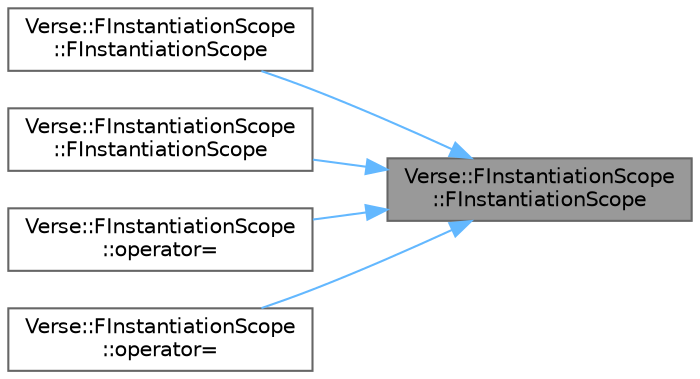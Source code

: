 digraph "Verse::FInstantiationScope::FInstantiationScope"
{
 // INTERACTIVE_SVG=YES
 // LATEX_PDF_SIZE
  bgcolor="transparent";
  edge [fontname=Helvetica,fontsize=10,labelfontname=Helvetica,labelfontsize=10];
  node [fontname=Helvetica,fontsize=10,shape=box,height=0.2,width=0.4];
  rankdir="RL";
  Node1 [id="Node000001",label="Verse::FInstantiationScope\l::FInstantiationScope",height=0.2,width=0.4,color="gray40", fillcolor="grey60", style="filled", fontcolor="black",tooltip=" "];
  Node1 -> Node2 [id="edge1_Node000001_Node000002",dir="back",color="steelblue1",style="solid",tooltip=" "];
  Node2 [id="Node000002",label="Verse::FInstantiationScope\l::FInstantiationScope",height=0.2,width=0.4,color="grey40", fillcolor="white", style="filled",URL="$d4/da8/structVerse_1_1FInstantiationScope.html#ab9e62b9697d94f4bc12d327b69124230",tooltip=" "];
  Node1 -> Node3 [id="edge2_Node000001_Node000003",dir="back",color="steelblue1",style="solid",tooltip=" "];
  Node3 [id="Node000003",label="Verse::FInstantiationScope\l::FInstantiationScope",height=0.2,width=0.4,color="grey40", fillcolor="white", style="filled",URL="$d4/da8/structVerse_1_1FInstantiationScope.html#a2793710ff3694ca4dbb2af6776ae64c6",tooltip=" "];
  Node1 -> Node4 [id="edge3_Node000001_Node000004",dir="back",color="steelblue1",style="solid",tooltip=" "];
  Node4 [id="Node000004",label="Verse::FInstantiationScope\l::operator=",height=0.2,width=0.4,color="grey40", fillcolor="white", style="filled",URL="$d4/da8/structVerse_1_1FInstantiationScope.html#a287b59b7871034c963eb0505e6cdc8c0",tooltip=" "];
  Node1 -> Node5 [id="edge4_Node000001_Node000005",dir="back",color="steelblue1",style="solid",tooltip=" "];
  Node5 [id="Node000005",label="Verse::FInstantiationScope\l::operator=",height=0.2,width=0.4,color="grey40", fillcolor="white", style="filled",URL="$d4/da8/structVerse_1_1FInstantiationScope.html#ad7432dd2af674e1a493beebabf9a00d1",tooltip=" "];
}
